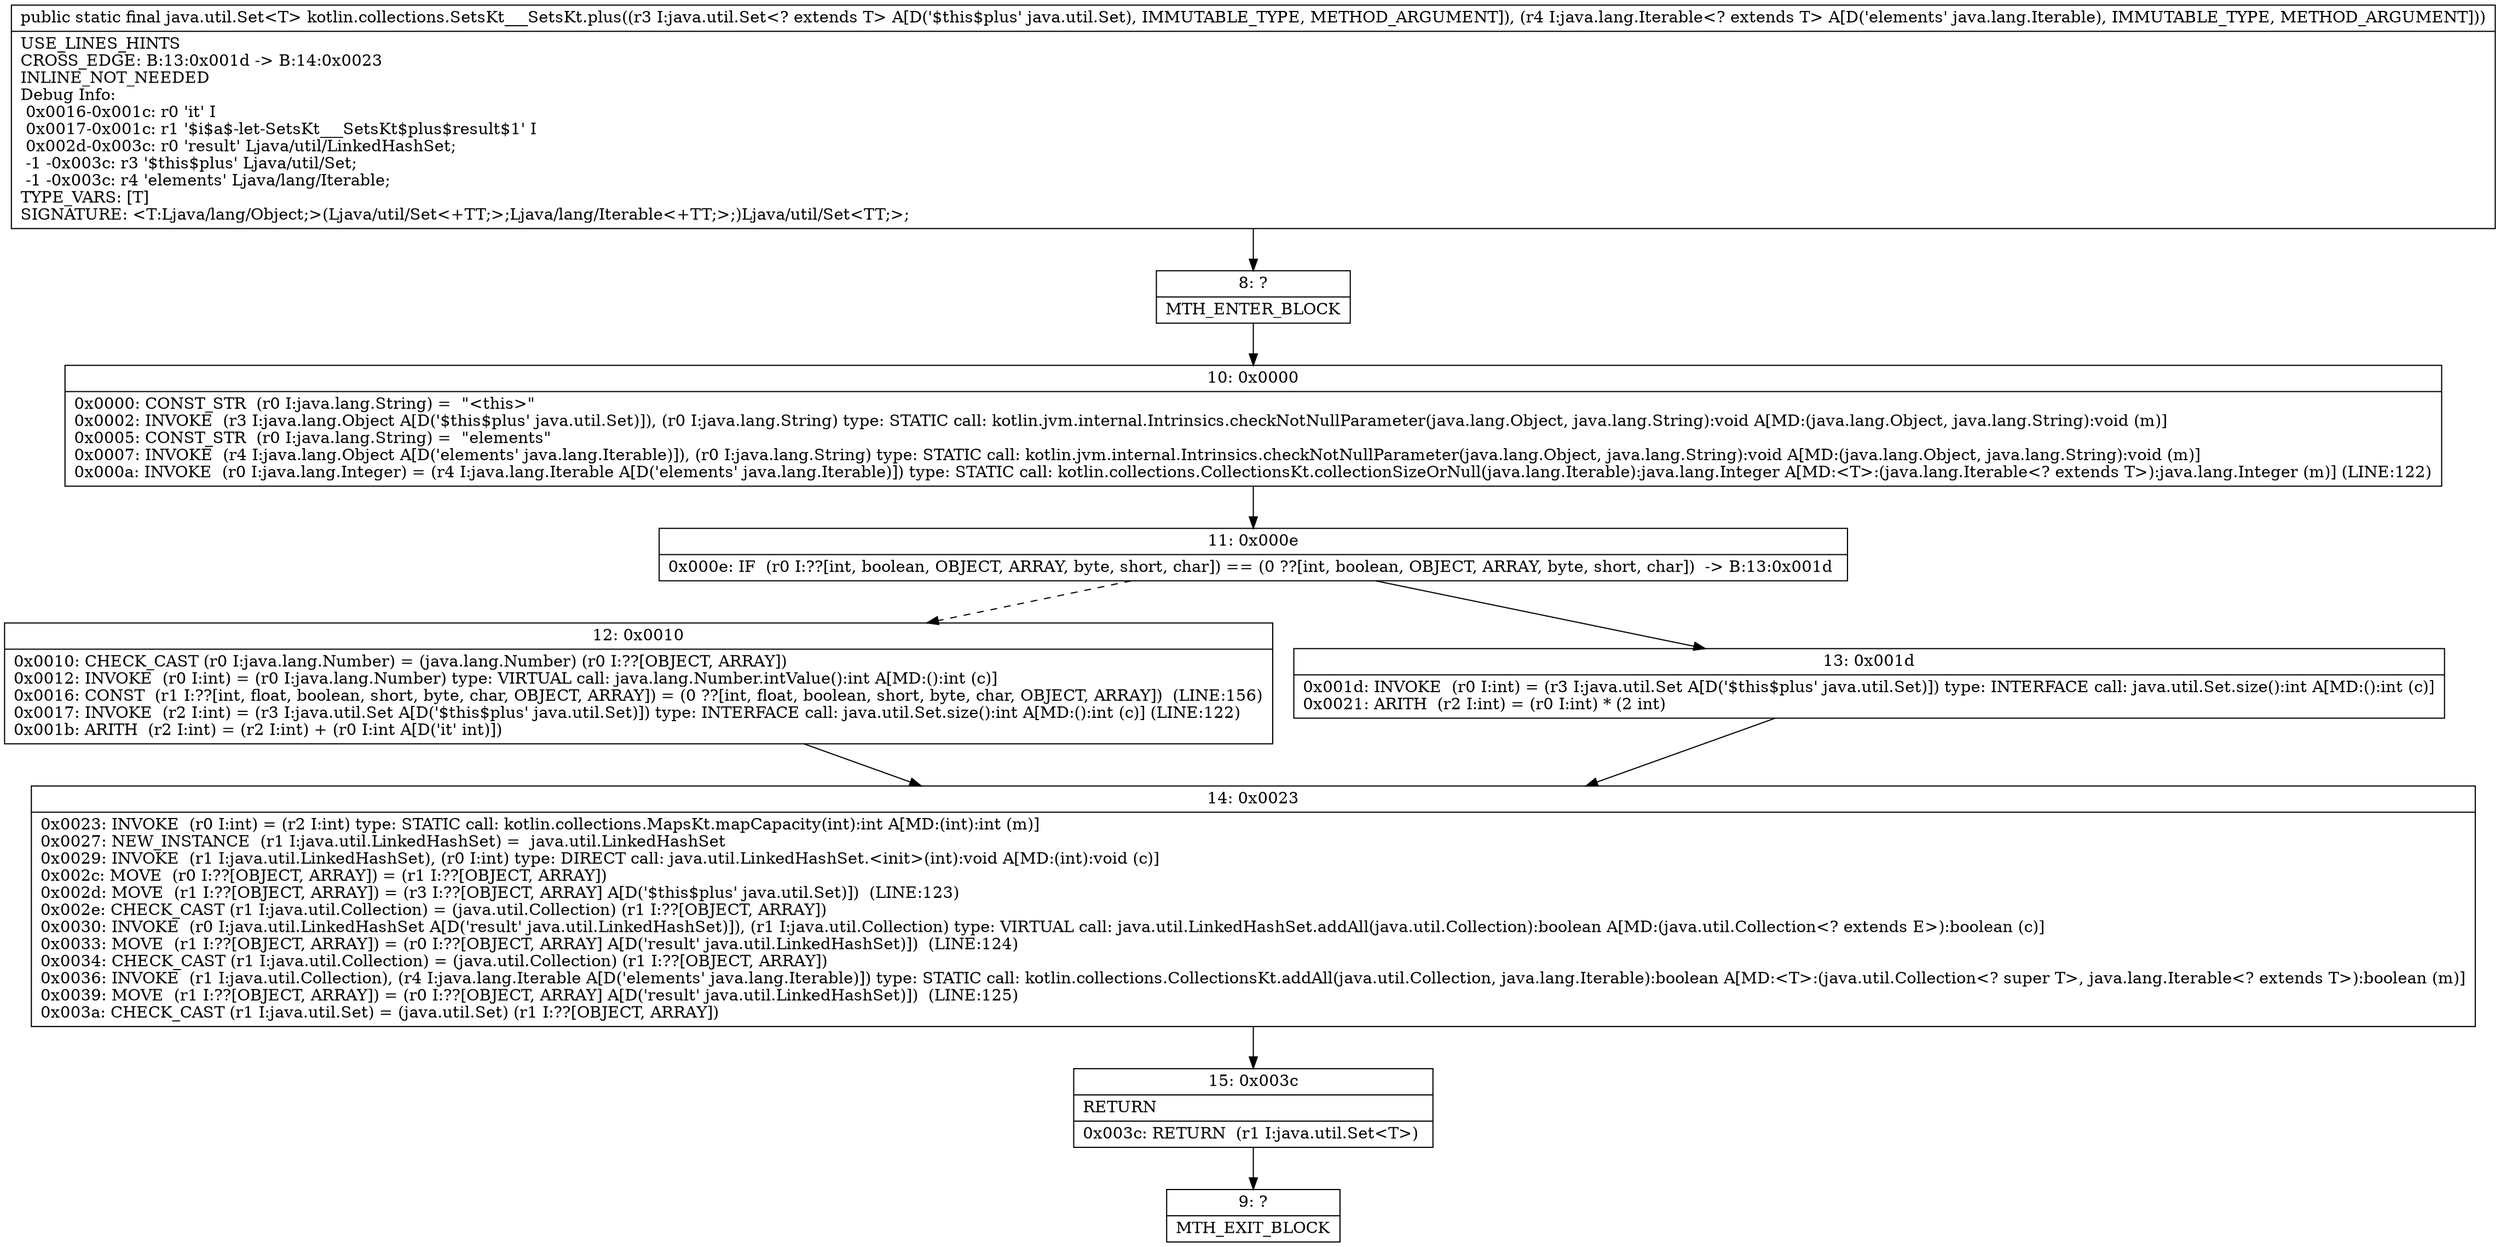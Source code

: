 digraph "CFG forkotlin.collections.SetsKt___SetsKt.plus(Ljava\/util\/Set;Ljava\/lang\/Iterable;)Ljava\/util\/Set;" {
Node_8 [shape=record,label="{8\:\ ?|MTH_ENTER_BLOCK\l}"];
Node_10 [shape=record,label="{10\:\ 0x0000|0x0000: CONST_STR  (r0 I:java.lang.String) =  \"\<this\>\" \l0x0002: INVOKE  (r3 I:java.lang.Object A[D('$this$plus' java.util.Set)]), (r0 I:java.lang.String) type: STATIC call: kotlin.jvm.internal.Intrinsics.checkNotNullParameter(java.lang.Object, java.lang.String):void A[MD:(java.lang.Object, java.lang.String):void (m)]\l0x0005: CONST_STR  (r0 I:java.lang.String) =  \"elements\" \l0x0007: INVOKE  (r4 I:java.lang.Object A[D('elements' java.lang.Iterable)]), (r0 I:java.lang.String) type: STATIC call: kotlin.jvm.internal.Intrinsics.checkNotNullParameter(java.lang.Object, java.lang.String):void A[MD:(java.lang.Object, java.lang.String):void (m)]\l0x000a: INVOKE  (r0 I:java.lang.Integer) = (r4 I:java.lang.Iterable A[D('elements' java.lang.Iterable)]) type: STATIC call: kotlin.collections.CollectionsKt.collectionSizeOrNull(java.lang.Iterable):java.lang.Integer A[MD:\<T\>:(java.lang.Iterable\<? extends T\>):java.lang.Integer (m)] (LINE:122)\l}"];
Node_11 [shape=record,label="{11\:\ 0x000e|0x000e: IF  (r0 I:??[int, boolean, OBJECT, ARRAY, byte, short, char]) == (0 ??[int, boolean, OBJECT, ARRAY, byte, short, char])  \-\> B:13:0x001d \l}"];
Node_12 [shape=record,label="{12\:\ 0x0010|0x0010: CHECK_CAST (r0 I:java.lang.Number) = (java.lang.Number) (r0 I:??[OBJECT, ARRAY]) \l0x0012: INVOKE  (r0 I:int) = (r0 I:java.lang.Number) type: VIRTUAL call: java.lang.Number.intValue():int A[MD:():int (c)]\l0x0016: CONST  (r1 I:??[int, float, boolean, short, byte, char, OBJECT, ARRAY]) = (0 ??[int, float, boolean, short, byte, char, OBJECT, ARRAY])  (LINE:156)\l0x0017: INVOKE  (r2 I:int) = (r3 I:java.util.Set A[D('$this$plus' java.util.Set)]) type: INTERFACE call: java.util.Set.size():int A[MD:():int (c)] (LINE:122)\l0x001b: ARITH  (r2 I:int) = (r2 I:int) + (r0 I:int A[D('it' int)]) \l}"];
Node_14 [shape=record,label="{14\:\ 0x0023|0x0023: INVOKE  (r0 I:int) = (r2 I:int) type: STATIC call: kotlin.collections.MapsKt.mapCapacity(int):int A[MD:(int):int (m)]\l0x0027: NEW_INSTANCE  (r1 I:java.util.LinkedHashSet) =  java.util.LinkedHashSet \l0x0029: INVOKE  (r1 I:java.util.LinkedHashSet), (r0 I:int) type: DIRECT call: java.util.LinkedHashSet.\<init\>(int):void A[MD:(int):void (c)]\l0x002c: MOVE  (r0 I:??[OBJECT, ARRAY]) = (r1 I:??[OBJECT, ARRAY]) \l0x002d: MOVE  (r1 I:??[OBJECT, ARRAY]) = (r3 I:??[OBJECT, ARRAY] A[D('$this$plus' java.util.Set)])  (LINE:123)\l0x002e: CHECK_CAST (r1 I:java.util.Collection) = (java.util.Collection) (r1 I:??[OBJECT, ARRAY]) \l0x0030: INVOKE  (r0 I:java.util.LinkedHashSet A[D('result' java.util.LinkedHashSet)]), (r1 I:java.util.Collection) type: VIRTUAL call: java.util.LinkedHashSet.addAll(java.util.Collection):boolean A[MD:(java.util.Collection\<? extends E\>):boolean (c)]\l0x0033: MOVE  (r1 I:??[OBJECT, ARRAY]) = (r0 I:??[OBJECT, ARRAY] A[D('result' java.util.LinkedHashSet)])  (LINE:124)\l0x0034: CHECK_CAST (r1 I:java.util.Collection) = (java.util.Collection) (r1 I:??[OBJECT, ARRAY]) \l0x0036: INVOKE  (r1 I:java.util.Collection), (r4 I:java.lang.Iterable A[D('elements' java.lang.Iterable)]) type: STATIC call: kotlin.collections.CollectionsKt.addAll(java.util.Collection, java.lang.Iterable):boolean A[MD:\<T\>:(java.util.Collection\<? super T\>, java.lang.Iterable\<? extends T\>):boolean (m)]\l0x0039: MOVE  (r1 I:??[OBJECT, ARRAY]) = (r0 I:??[OBJECT, ARRAY] A[D('result' java.util.LinkedHashSet)])  (LINE:125)\l0x003a: CHECK_CAST (r1 I:java.util.Set) = (java.util.Set) (r1 I:??[OBJECT, ARRAY]) \l}"];
Node_15 [shape=record,label="{15\:\ 0x003c|RETURN\l|0x003c: RETURN  (r1 I:java.util.Set\<T\>) \l}"];
Node_9 [shape=record,label="{9\:\ ?|MTH_EXIT_BLOCK\l}"];
Node_13 [shape=record,label="{13\:\ 0x001d|0x001d: INVOKE  (r0 I:int) = (r3 I:java.util.Set A[D('$this$plus' java.util.Set)]) type: INTERFACE call: java.util.Set.size():int A[MD:():int (c)]\l0x0021: ARITH  (r2 I:int) = (r0 I:int) * (2 int) \l}"];
MethodNode[shape=record,label="{public static final java.util.Set\<T\> kotlin.collections.SetsKt___SetsKt.plus((r3 I:java.util.Set\<? extends T\> A[D('$this$plus' java.util.Set), IMMUTABLE_TYPE, METHOD_ARGUMENT]), (r4 I:java.lang.Iterable\<? extends T\> A[D('elements' java.lang.Iterable), IMMUTABLE_TYPE, METHOD_ARGUMENT]))  | USE_LINES_HINTS\lCROSS_EDGE: B:13:0x001d \-\> B:14:0x0023\lINLINE_NOT_NEEDED\lDebug Info:\l  0x0016\-0x001c: r0 'it' I\l  0x0017\-0x001c: r1 '$i$a$\-let\-SetsKt___SetsKt$plus$result$1' I\l  0x002d\-0x003c: r0 'result' Ljava\/util\/LinkedHashSet;\l  \-1 \-0x003c: r3 '$this$plus' Ljava\/util\/Set;\l  \-1 \-0x003c: r4 'elements' Ljava\/lang\/Iterable;\lTYPE_VARS: [T]\lSIGNATURE: \<T:Ljava\/lang\/Object;\>(Ljava\/util\/Set\<+TT;\>;Ljava\/lang\/Iterable\<+TT;\>;)Ljava\/util\/Set\<TT;\>;\l}"];
MethodNode -> Node_8;Node_8 -> Node_10;
Node_10 -> Node_11;
Node_11 -> Node_12[style=dashed];
Node_11 -> Node_13;
Node_12 -> Node_14;
Node_14 -> Node_15;
Node_15 -> Node_9;
Node_13 -> Node_14;
}

